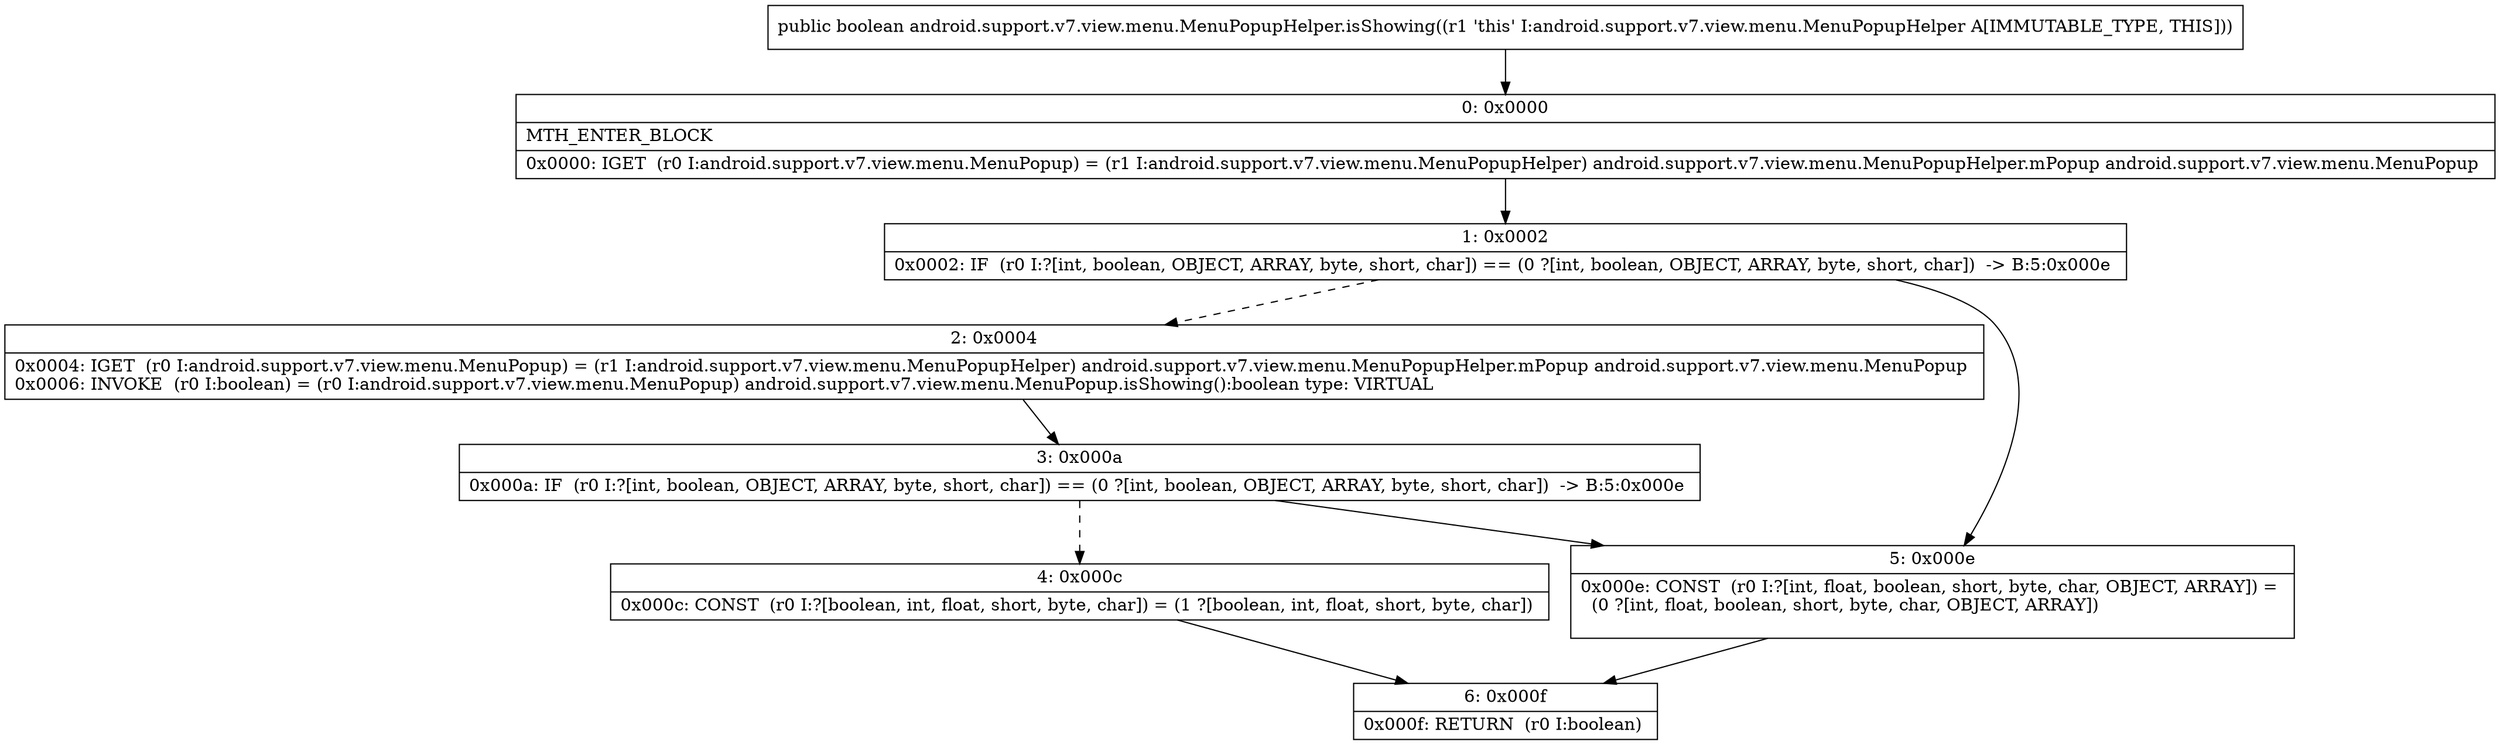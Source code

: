 digraph "CFG forandroid.support.v7.view.menu.MenuPopupHelper.isShowing()Z" {
Node_0 [shape=record,label="{0\:\ 0x0000|MTH_ENTER_BLOCK\l|0x0000: IGET  (r0 I:android.support.v7.view.menu.MenuPopup) = (r1 I:android.support.v7.view.menu.MenuPopupHelper) android.support.v7.view.menu.MenuPopupHelper.mPopup android.support.v7.view.menu.MenuPopup \l}"];
Node_1 [shape=record,label="{1\:\ 0x0002|0x0002: IF  (r0 I:?[int, boolean, OBJECT, ARRAY, byte, short, char]) == (0 ?[int, boolean, OBJECT, ARRAY, byte, short, char])  \-\> B:5:0x000e \l}"];
Node_2 [shape=record,label="{2\:\ 0x0004|0x0004: IGET  (r0 I:android.support.v7.view.menu.MenuPopup) = (r1 I:android.support.v7.view.menu.MenuPopupHelper) android.support.v7.view.menu.MenuPopupHelper.mPopup android.support.v7.view.menu.MenuPopup \l0x0006: INVOKE  (r0 I:boolean) = (r0 I:android.support.v7.view.menu.MenuPopup) android.support.v7.view.menu.MenuPopup.isShowing():boolean type: VIRTUAL \l}"];
Node_3 [shape=record,label="{3\:\ 0x000a|0x000a: IF  (r0 I:?[int, boolean, OBJECT, ARRAY, byte, short, char]) == (0 ?[int, boolean, OBJECT, ARRAY, byte, short, char])  \-\> B:5:0x000e \l}"];
Node_4 [shape=record,label="{4\:\ 0x000c|0x000c: CONST  (r0 I:?[boolean, int, float, short, byte, char]) = (1 ?[boolean, int, float, short, byte, char]) \l}"];
Node_5 [shape=record,label="{5\:\ 0x000e|0x000e: CONST  (r0 I:?[int, float, boolean, short, byte, char, OBJECT, ARRAY]) = \l  (0 ?[int, float, boolean, short, byte, char, OBJECT, ARRAY])\l \l}"];
Node_6 [shape=record,label="{6\:\ 0x000f|0x000f: RETURN  (r0 I:boolean) \l}"];
MethodNode[shape=record,label="{public boolean android.support.v7.view.menu.MenuPopupHelper.isShowing((r1 'this' I:android.support.v7.view.menu.MenuPopupHelper A[IMMUTABLE_TYPE, THIS])) }"];
MethodNode -> Node_0;
Node_0 -> Node_1;
Node_1 -> Node_2[style=dashed];
Node_1 -> Node_5;
Node_2 -> Node_3;
Node_3 -> Node_4[style=dashed];
Node_3 -> Node_5;
Node_4 -> Node_6;
Node_5 -> Node_6;
}

